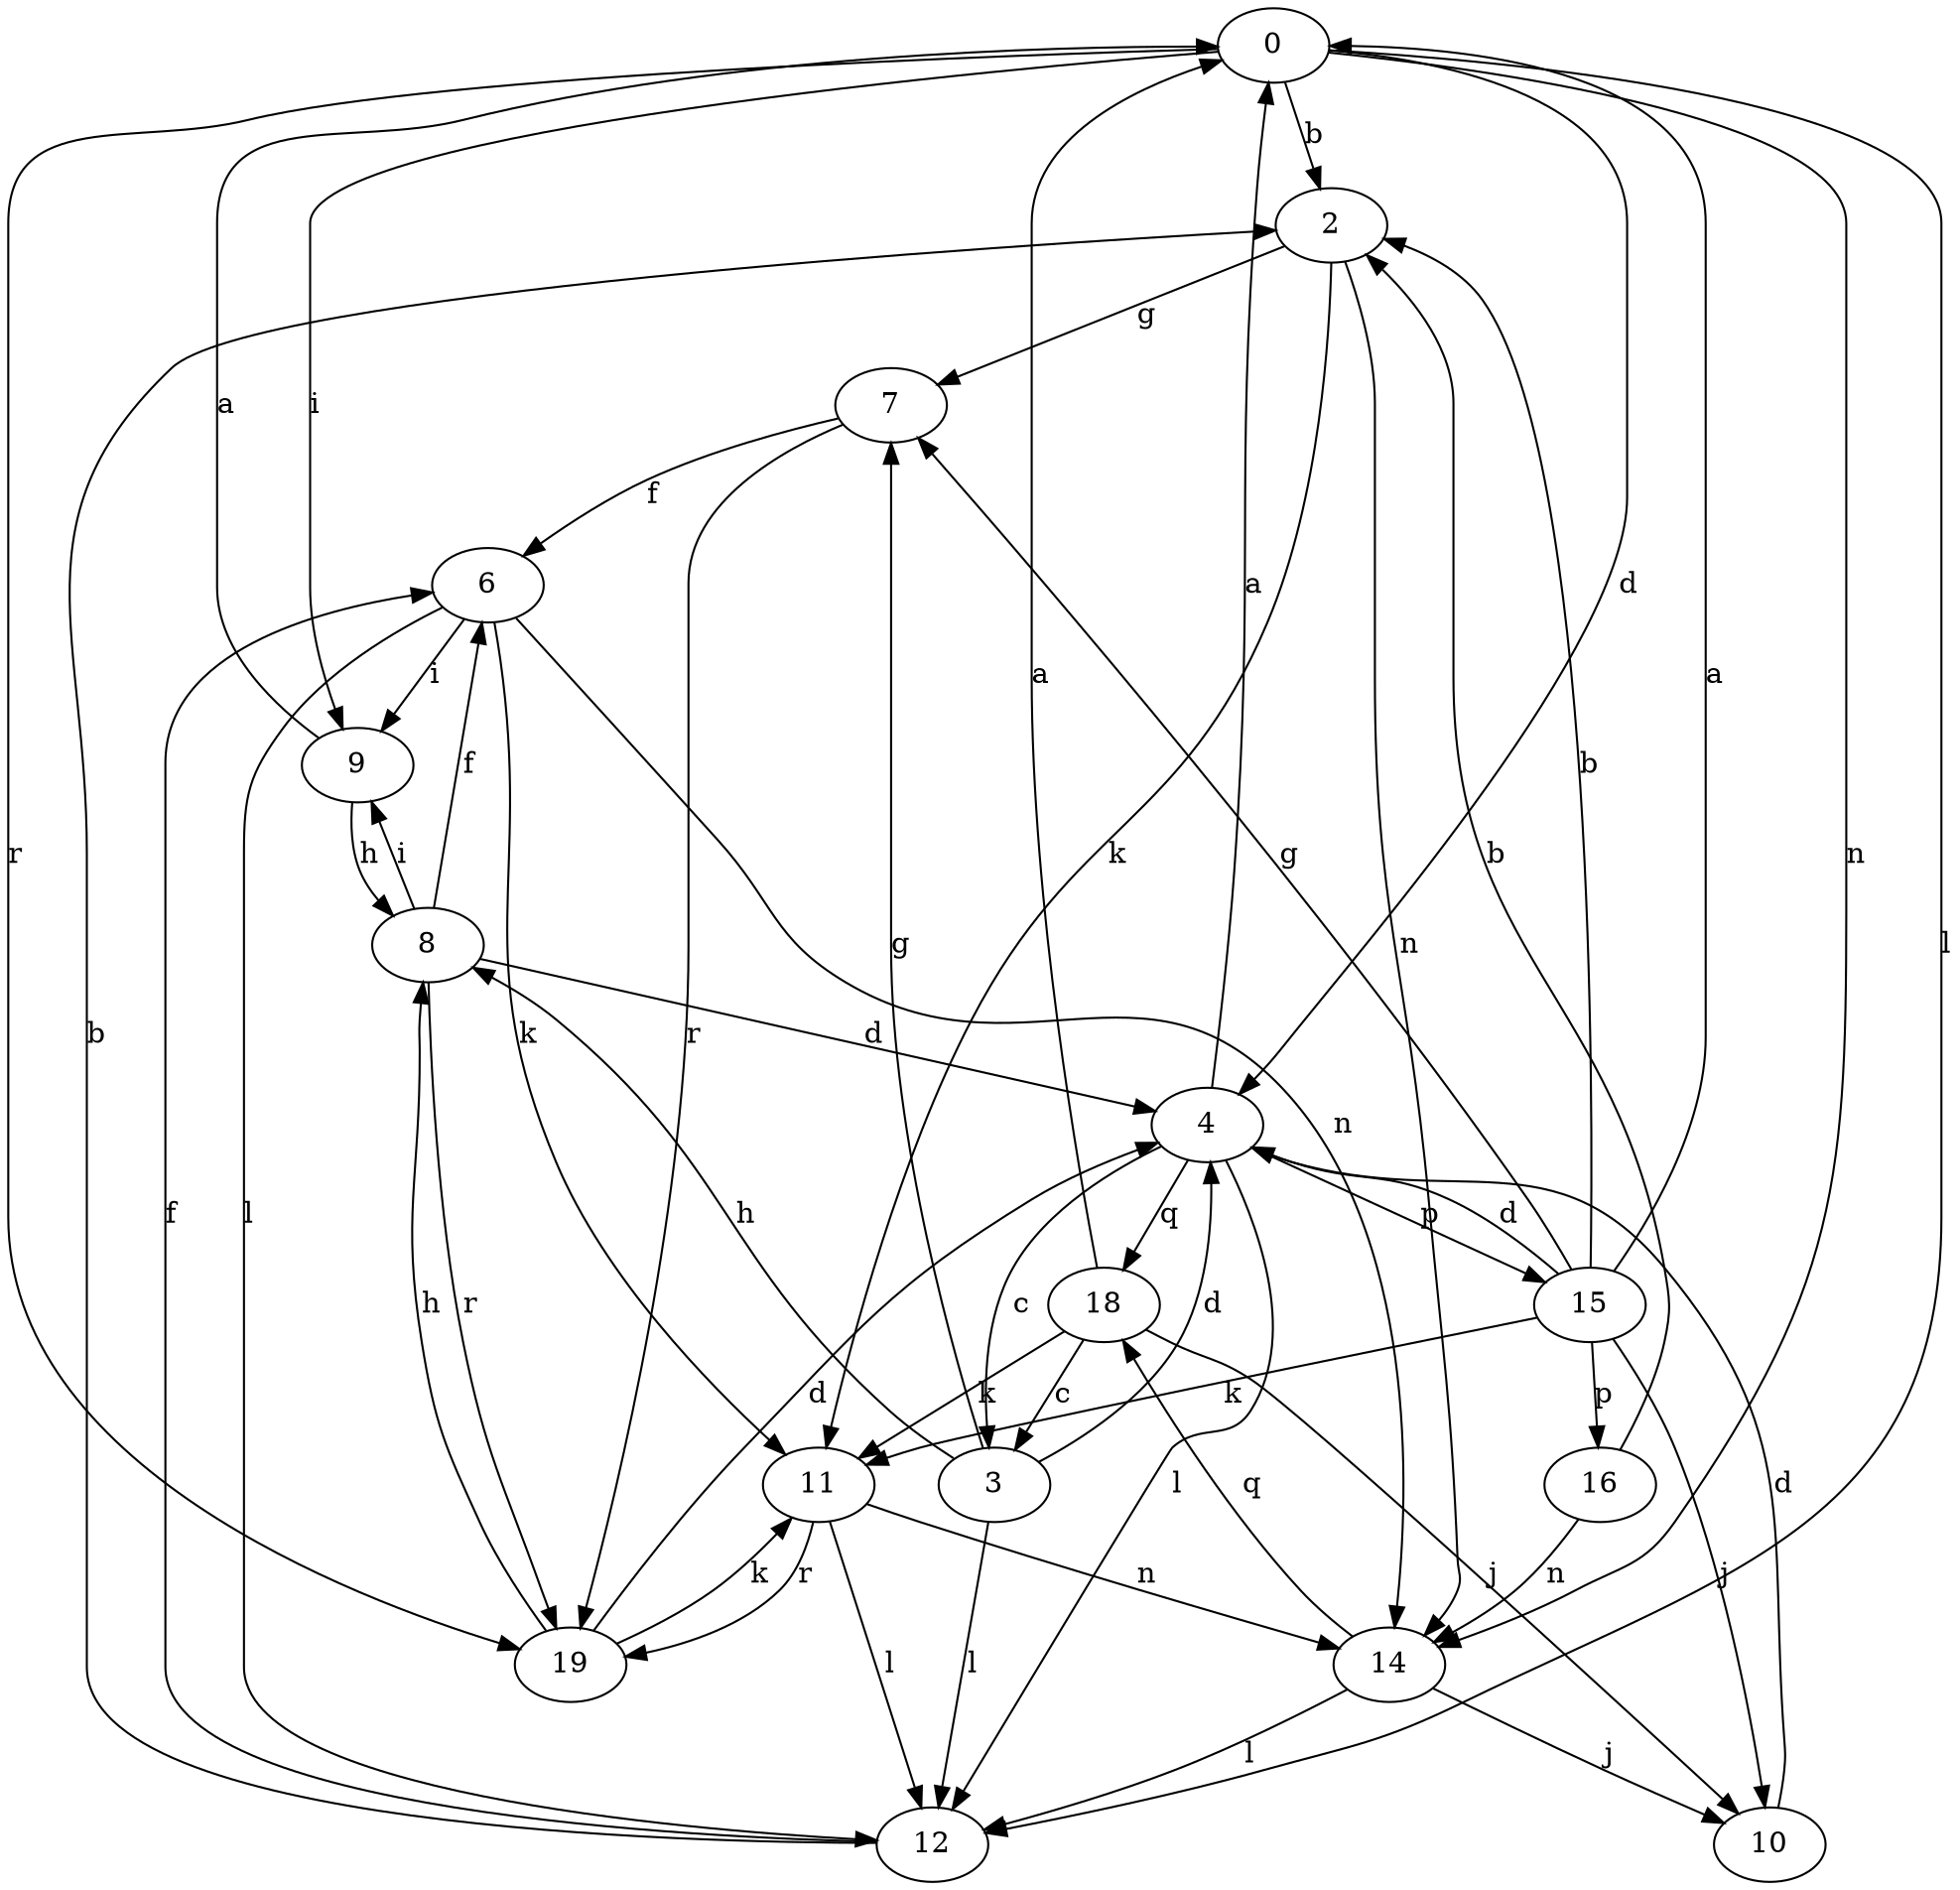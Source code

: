 strict digraph  {
0;
2;
3;
4;
6;
7;
8;
9;
10;
11;
12;
14;
15;
16;
18;
19;
0 -> 2  [label=b];
0 -> 4  [label=d];
0 -> 9  [label=i];
0 -> 12  [label=l];
0 -> 14  [label=n];
0 -> 19  [label=r];
2 -> 7  [label=g];
2 -> 11  [label=k];
2 -> 14  [label=n];
3 -> 4  [label=d];
3 -> 7  [label=g];
3 -> 8  [label=h];
3 -> 12  [label=l];
4 -> 0  [label=a];
4 -> 3  [label=c];
4 -> 12  [label=l];
4 -> 15  [label=p];
4 -> 18  [label=q];
6 -> 9  [label=i];
6 -> 11  [label=k];
6 -> 12  [label=l];
6 -> 14  [label=n];
7 -> 6  [label=f];
7 -> 19  [label=r];
8 -> 4  [label=d];
8 -> 6  [label=f];
8 -> 9  [label=i];
8 -> 19  [label=r];
9 -> 0  [label=a];
9 -> 8  [label=h];
10 -> 4  [label=d];
11 -> 12  [label=l];
11 -> 14  [label=n];
11 -> 19  [label=r];
12 -> 2  [label=b];
12 -> 6  [label=f];
14 -> 10  [label=j];
14 -> 12  [label=l];
14 -> 18  [label=q];
15 -> 0  [label=a];
15 -> 2  [label=b];
15 -> 4  [label=d];
15 -> 7  [label=g];
15 -> 10  [label=j];
15 -> 11  [label=k];
15 -> 16  [label=p];
16 -> 2  [label=b];
16 -> 14  [label=n];
18 -> 0  [label=a];
18 -> 3  [label=c];
18 -> 10  [label=j];
18 -> 11  [label=k];
19 -> 4  [label=d];
19 -> 8  [label=h];
19 -> 11  [label=k];
}
